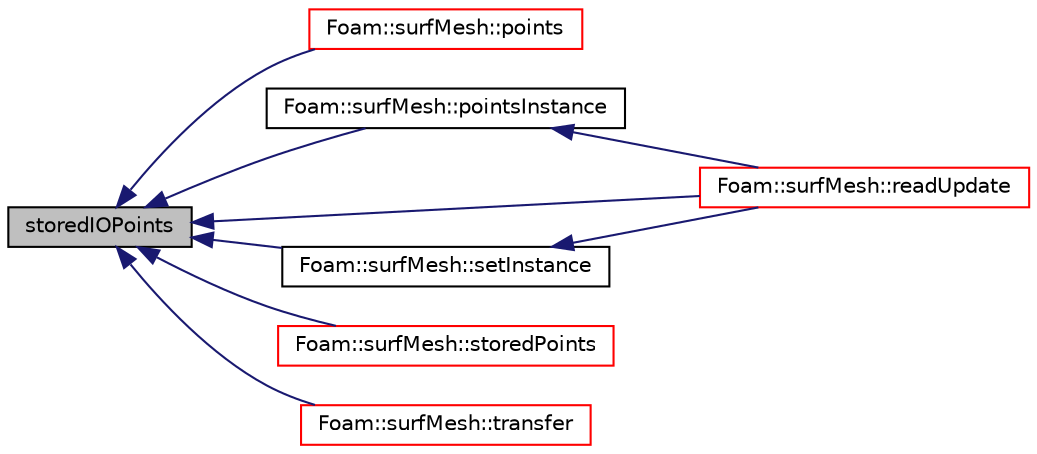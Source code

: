digraph "storedIOPoints"
{
  bgcolor="transparent";
  edge [fontname="Helvetica",fontsize="10",labelfontname="Helvetica",labelfontsize="10"];
  node [fontname="Helvetica",fontsize="10",shape=record];
  rankdir="LR";
  Node1 [label="storedIOPoints",height=0.2,width=0.4,color="black", fillcolor="grey75", style="filled", fontcolor="black"];
  Node1 -> Node2 [dir="back",color="midnightblue",fontsize="10",style="solid",fontname="Helvetica"];
  Node2 [label="Foam::surfMesh::points",height=0.2,width=0.4,color="red",URL="$a02580.html#a084ae534298576408f063a6b3b820959",tooltip="Return points. "];
  Node1 -> Node3 [dir="back",color="midnightblue",fontsize="10",style="solid",fontname="Helvetica"];
  Node3 [label="Foam::surfMesh::pointsInstance",height=0.2,width=0.4,color="black",URL="$a02580.html#a53d666389621432730eebcc16566c363",tooltip="Return the current instance directory for points. "];
  Node3 -> Node4 [dir="back",color="midnightblue",fontsize="10",style="solid",fontname="Helvetica"];
  Node4 [label="Foam::surfMesh::readUpdate",height=0.2,width=0.4,color="red",URL="$a02580.html#a6436833d758fa188b4d917096c7cea3f",tooltip="Update the mesh based on the mesh files saved in. "];
  Node1 -> Node4 [dir="back",color="midnightblue",fontsize="10",style="solid",fontname="Helvetica"];
  Node1 -> Node5 [dir="back",color="midnightblue",fontsize="10",style="solid",fontname="Helvetica"];
  Node5 [label="Foam::surfMesh::setInstance",height=0.2,width=0.4,color="black",URL="$a02580.html#add9813891a074bebd77384af1717b0bf",tooltip="Set the instance for mesh files. "];
  Node5 -> Node4 [dir="back",color="midnightblue",fontsize="10",style="solid",fontname="Helvetica"];
  Node1 -> Node6 [dir="back",color="midnightblue",fontsize="10",style="solid",fontname="Helvetica"];
  Node6 [label="Foam::surfMesh::storedPoints",height=0.2,width=0.4,color="red",URL="$a02580.html#a42d63b7b3dcf589fbe1c4cd2bc8e3d9b",tooltip="Non-const access to global points. "];
  Node1 -> Node7 [dir="back",color="midnightblue",fontsize="10",style="solid",fontname="Helvetica"];
  Node7 [label="Foam::surfMesh::transfer",height=0.2,width=0.4,color="red",URL="$a02580.html#a1cf9d5f3c7951e7e25eaa3408383d261",tooltip="Transfer the contents of the argument and annul the argument. "];
}
